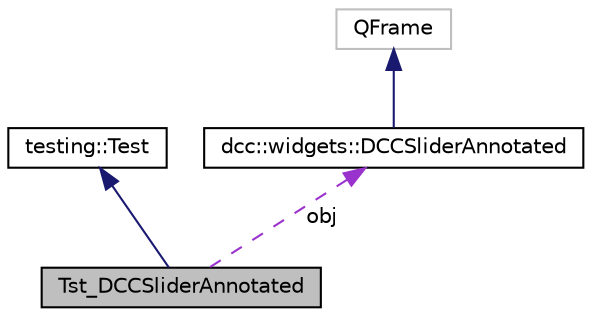 digraph "Tst_DCCSliderAnnotated"
{
  edge [fontname="Helvetica",fontsize="10",labelfontname="Helvetica",labelfontsize="10"];
  node [fontname="Helvetica",fontsize="10",shape=record];
  Node2 [label="Tst_DCCSliderAnnotated",height=0.2,width=0.4,color="black", fillcolor="grey75", style="filled", fontcolor="black"];
  Node3 -> Node2 [dir="back",color="midnightblue",fontsize="10",style="solid",fontname="Helvetica"];
  Node3 [label="testing::Test",height=0.2,width=0.4,color="black", fillcolor="white", style="filled",URL="$classtesting_1_1_test.html"];
  Node4 -> Node2 [dir="back",color="darkorchid3",fontsize="10",style="dashed",label=" obj" ,fontname="Helvetica"];
  Node4 [label="dcc::widgets::DCCSliderAnnotated",height=0.2,width=0.4,color="black", fillcolor="white", style="filled",URL="$classdcc_1_1widgets_1_1_d_c_c_slider_annotated.html"];
  Node5 -> Node4 [dir="back",color="midnightblue",fontsize="10",style="solid",fontname="Helvetica"];
  Node5 [label="QFrame",height=0.2,width=0.4,color="grey75", fillcolor="white", style="filled"];
}
